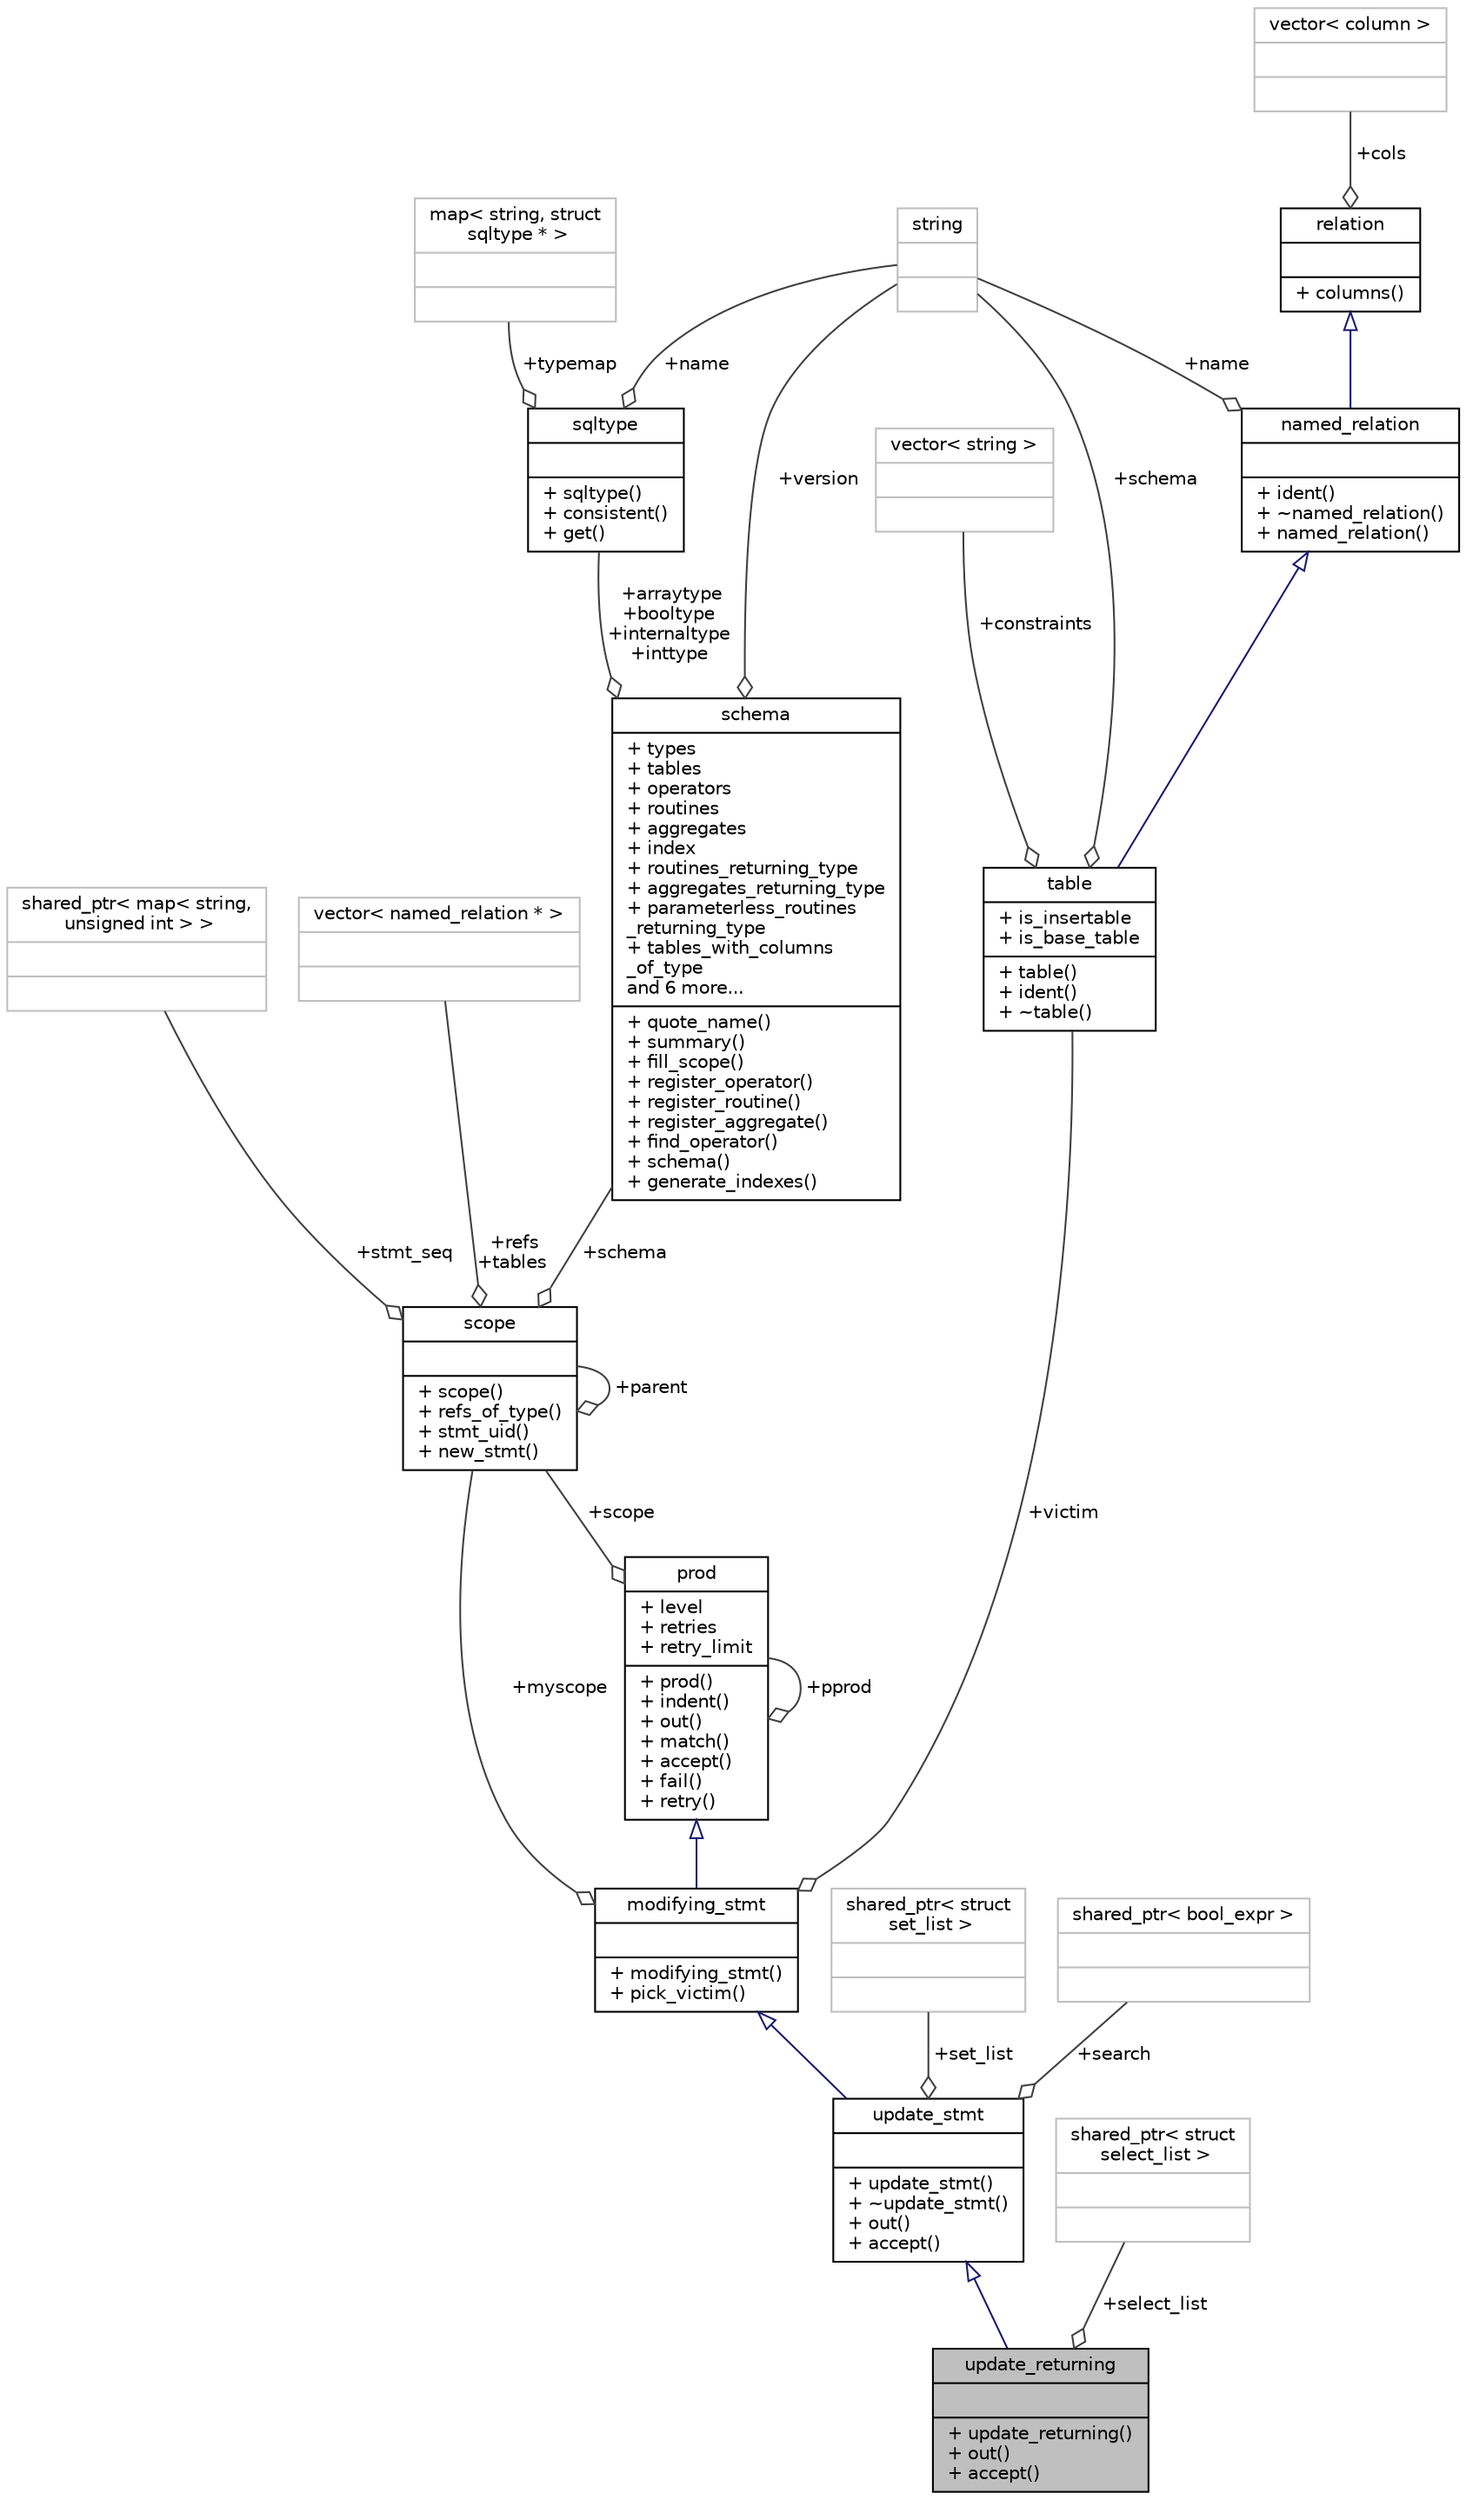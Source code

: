 digraph "update_returning"
{
 // LATEX_PDF_SIZE
  edge [fontname="Helvetica",fontsize="10",labelfontname="Helvetica",labelfontsize="10"];
  node [fontname="Helvetica",fontsize="10",shape=record];
  Node1 [label="{update_returning\n||+ update_returning()\l+ out()\l+ accept()\l}",height=0.2,width=0.4,color="black", fillcolor="grey75", style="filled", fontcolor="black",tooltip=" "];
  Node2 -> Node1 [dir="back",color="midnightblue",fontsize="10",style="solid",arrowtail="onormal",fontname="Helvetica"];
  Node2 [label="{update_stmt\n||+ update_stmt()\l+ ~update_stmt()\l+ out()\l+ accept()\l}",height=0.2,width=0.4,color="black", fillcolor="white", style="filled",URL="$structupdate__stmt.html",tooltip=" "];
  Node3 -> Node2 [dir="back",color="midnightblue",fontsize="10",style="solid",arrowtail="onormal",fontname="Helvetica"];
  Node3 [label="{modifying_stmt\n||+ modifying_stmt()\l+ pick_victim()\l}",height=0.2,width=0.4,color="black", fillcolor="white", style="filled",URL="$structmodifying__stmt.html",tooltip=" "];
  Node4 -> Node3 [dir="back",color="midnightblue",fontsize="10",style="solid",arrowtail="onormal",fontname="Helvetica"];
  Node4 [label="{prod\n|+ level\l+ retries\l+ retry_limit\l|+ prod()\l+ indent()\l+ out()\l+ match()\l+ accept()\l+ fail()\l+ retry()\l}",height=0.2,width=0.4,color="black", fillcolor="white", style="filled",URL="$structprod.html",tooltip="Base class for AST nodes."];
  Node4 -> Node4 [color="grey25",fontsize="10",style="solid",label=" +pprod" ,arrowhead="odiamond",fontname="Helvetica"];
  Node5 -> Node4 [color="grey25",fontsize="10",style="solid",label=" +scope" ,arrowhead="odiamond",fontname="Helvetica"];
  Node5 [label="{scope\n||+ scope()\l+ refs_of_type()\l+ stmt_uid()\l+ new_stmt()\l}",height=0.2,width=0.4,color="black", fillcolor="white", style="filled",URL="$structscope.html",tooltip=" "];
  Node6 -> Node5 [color="grey25",fontsize="10",style="solid",label=" +schema" ,arrowhead="odiamond",fontname="Helvetica"];
  Node6 [label="{schema\n|+ types\l+ tables\l+ operators\l+ routines\l+ aggregates\l+ index\l+ routines_returning_type\l+ aggregates_returning_type\l+ parameterless_routines\l_returning_type\l+ tables_with_columns\l_of_type\land 6 more...\l|+ quote_name()\l+ summary()\l+ fill_scope()\l+ register_operator()\l+ register_routine()\l+ register_aggregate()\l+ find_operator()\l+ schema()\l+ generate_indexes()\l}",height=0.2,width=0.4,color="black", fillcolor="white", style="filled",URL="$structschema.html",tooltip=" "];
  Node7 -> Node6 [color="grey25",fontsize="10",style="solid",label=" +version" ,arrowhead="odiamond",fontname="Helvetica"];
  Node7 [label="{string\n||}",height=0.2,width=0.4,color="grey75", fillcolor="white", style="filled",tooltip=" "];
  Node8 -> Node6 [color="grey25",fontsize="10",style="solid",label=" +arraytype\n+booltype\n+internaltype\n+inttype" ,arrowhead="odiamond",fontname="Helvetica"];
  Node8 [label="{sqltype\n||+ sqltype()\l+ consistent()\l+ get()\l}",height=0.2,width=0.4,color="black", fillcolor="white", style="filled",URL="$structsqltype.html",tooltip=" "];
  Node9 -> Node8 [color="grey25",fontsize="10",style="solid",label=" +typemap" ,arrowhead="odiamond",fontname="Helvetica"];
  Node9 [label="{map\< string, struct\l sqltype * \>\n||}",height=0.2,width=0.4,color="grey75", fillcolor="white", style="filled",tooltip=" "];
  Node7 -> Node8 [color="grey25",fontsize="10",style="solid",label=" +name" ,arrowhead="odiamond",fontname="Helvetica"];
  Node10 -> Node5 [color="grey25",fontsize="10",style="solid",label=" +stmt_seq" ,arrowhead="odiamond",fontname="Helvetica"];
  Node10 [label="{shared_ptr\< map\< string,\l unsigned int \> \>\n||}",height=0.2,width=0.4,color="grey75", fillcolor="white", style="filled",tooltip=" "];
  Node11 -> Node5 [color="grey25",fontsize="10",style="solid",label=" +refs\n+tables" ,arrowhead="odiamond",fontname="Helvetica"];
  Node11 [label="{vector\< named_relation * \>\n||}",height=0.2,width=0.4,color="grey75", fillcolor="white", style="filled",tooltip=" "];
  Node5 -> Node5 [color="grey25",fontsize="10",style="solid",label=" +parent" ,arrowhead="odiamond",fontname="Helvetica"];
  Node12 -> Node3 [color="grey25",fontsize="10",style="solid",label=" +victim" ,arrowhead="odiamond",fontname="Helvetica"];
  Node12 [label="{table\n|+ is_insertable\l+ is_base_table\l|+ table()\l+ ident()\l+ ~table()\l}",height=0.2,width=0.4,color="black", fillcolor="white", style="filled",URL="$structtable.html",tooltip=" "];
  Node13 -> Node12 [dir="back",color="midnightblue",fontsize="10",style="solid",arrowtail="onormal",fontname="Helvetica"];
  Node13 [label="{named_relation\n||+ ident()\l+ ~named_relation()\l+ named_relation()\l}",height=0.2,width=0.4,color="black", fillcolor="white", style="filled",URL="$structnamed__relation.html",tooltip=" "];
  Node14 -> Node13 [dir="back",color="midnightblue",fontsize="10",style="solid",arrowtail="onormal",fontname="Helvetica"];
  Node14 [label="{relation\n||+ columns()\l}",height=0.2,width=0.4,color="black", fillcolor="white", style="filled",URL="$structrelation.html",tooltip=" "];
  Node15 -> Node14 [color="grey25",fontsize="10",style="solid",label=" +cols" ,arrowhead="odiamond",fontname="Helvetica"];
  Node15 [label="{vector\< column \>\n||}",height=0.2,width=0.4,color="grey75", fillcolor="white", style="filled",tooltip=" "];
  Node7 -> Node13 [color="grey25",fontsize="10",style="solid",label=" +name" ,arrowhead="odiamond",fontname="Helvetica"];
  Node16 -> Node12 [color="grey25",fontsize="10",style="solid",label=" +constraints" ,arrowhead="odiamond",fontname="Helvetica"];
  Node16 [label="{vector\< string \>\n||}",height=0.2,width=0.4,color="grey75", fillcolor="white", style="filled",tooltip=" "];
  Node7 -> Node12 [color="grey25",fontsize="10",style="solid",label=" +schema" ,arrowhead="odiamond",fontname="Helvetica"];
  Node5 -> Node3 [color="grey25",fontsize="10",style="solid",label=" +myscope" ,arrowhead="odiamond",fontname="Helvetica"];
  Node17 -> Node2 [color="grey25",fontsize="10",style="solid",label=" +set_list" ,arrowhead="odiamond",fontname="Helvetica"];
  Node17 [label="{shared_ptr\< struct\l set_list \>\n||}",height=0.2,width=0.4,color="grey75", fillcolor="white", style="filled",tooltip=" "];
  Node18 -> Node2 [color="grey25",fontsize="10",style="solid",label=" +search" ,arrowhead="odiamond",fontname="Helvetica"];
  Node18 [label="{shared_ptr\< bool_expr \>\n||}",height=0.2,width=0.4,color="grey75", fillcolor="white", style="filled",tooltip=" "];
  Node19 -> Node1 [color="grey25",fontsize="10",style="solid",label=" +select_list" ,arrowhead="odiamond",fontname="Helvetica"];
  Node19 [label="{shared_ptr\< struct\l select_list \>\n||}",height=0.2,width=0.4,color="grey75", fillcolor="white", style="filled",tooltip=" "];
}

